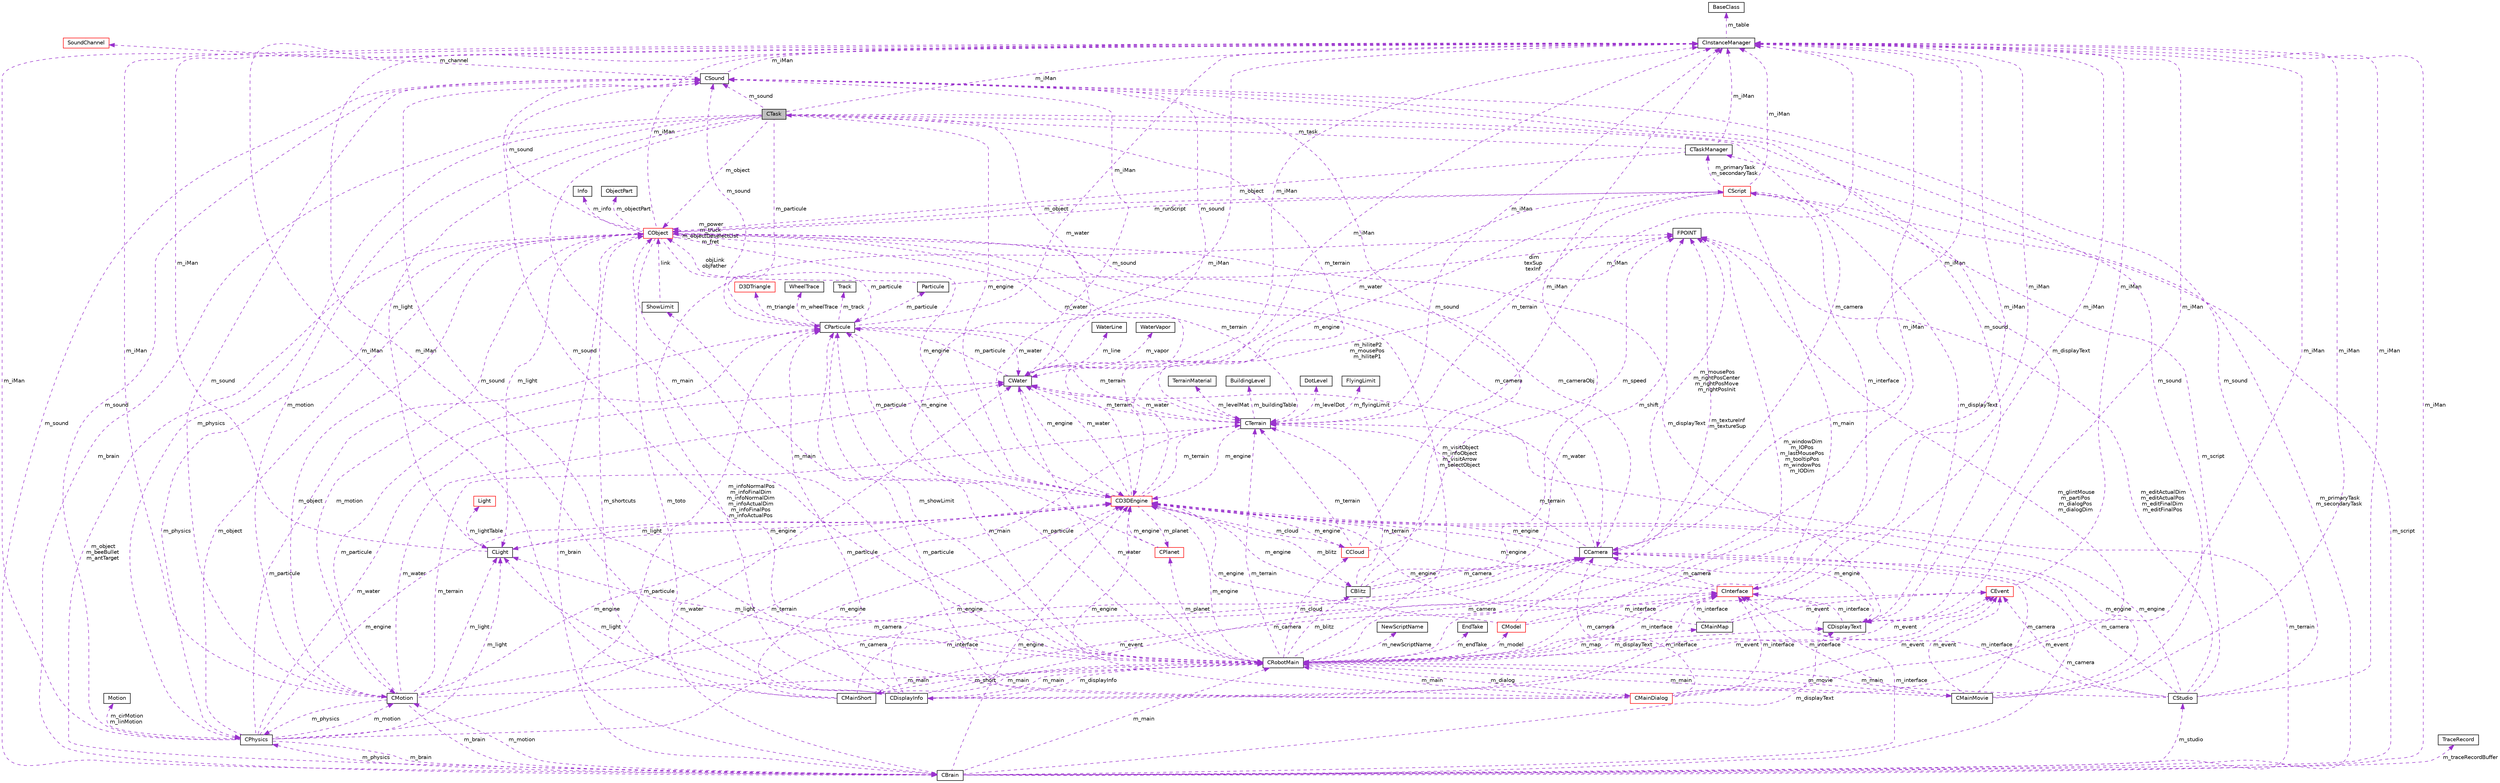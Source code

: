 digraph G
{
  edge [fontname="Helvetica",fontsize="10",labelfontname="Helvetica",labelfontsize="10"];
  node [fontname="Helvetica",fontsize="10",shape=record];
  Node1 [label="CTask",height=0.2,width=0.4,color="black", fillcolor="grey75", style="filled" fontcolor="black"];
  Node2 -> Node1 [dir="back",color="darkorchid3",fontsize="10",style="dashed",label=" m_particule" ,fontname="Helvetica"];
  Node2 [label="CParticule",height=0.2,width=0.4,color="black", fillcolor="white", style="filled",URL="$class_c_particule.html"];
  Node3 -> Node2 [dir="back",color="darkorchid3",fontsize="10",style="dashed",label=" m_water" ,fontname="Helvetica"];
  Node3 [label="CWater",height=0.2,width=0.4,color="black", fillcolor="white", style="filled",URL="$class_c_water.html"];
  Node2 -> Node3 [dir="back",color="darkorchid3",fontsize="10",style="dashed",label=" m_particule" ,fontname="Helvetica"];
  Node4 -> Node3 [dir="back",color="darkorchid3",fontsize="10",style="dashed",label=" m_iMan" ,fontname="Helvetica"];
  Node4 [label="CInstanceManager",height=0.2,width=0.4,color="black", fillcolor="white", style="filled",URL="$class_c_instance_manager.html"];
  Node5 -> Node4 [dir="back",color="darkorchid3",fontsize="10",style="dashed",label=" m_table" ,fontname="Helvetica"];
  Node5 [label="BaseClass",height=0.2,width=0.4,color="black", fillcolor="white", style="filled",URL="$struct_base_class.html"];
  Node6 -> Node3 [dir="back",color="darkorchid3",fontsize="10",style="dashed",label=" m_terrain" ,fontname="Helvetica"];
  Node6 [label="CTerrain",height=0.2,width=0.4,color="black", fillcolor="white", style="filled",URL="$class_c_terrain.html"];
  Node7 -> Node6 [dir="back",color="darkorchid3",fontsize="10",style="dashed",label=" m_levelMat" ,fontname="Helvetica"];
  Node7 [label="TerrainMaterial",height=0.2,width=0.4,color="black", fillcolor="white", style="filled",URL="$struct_terrain_material.html"];
  Node3 -> Node6 [dir="back",color="darkorchid3",fontsize="10",style="dashed",label=" m_water" ,fontname="Helvetica"];
  Node8 -> Node6 [dir="back",color="darkorchid3",fontsize="10",style="dashed",label=" m_buildingTable" ,fontname="Helvetica"];
  Node8 [label="BuildingLevel",height=0.2,width=0.4,color="black", fillcolor="white", style="filled",URL="$struct_building_level.html"];
  Node4 -> Node6 [dir="back",color="darkorchid3",fontsize="10",style="dashed",label=" m_iMan" ,fontname="Helvetica"];
  Node9 -> Node6 [dir="back",color="darkorchid3",fontsize="10",style="dashed",label=" m_levelDot" ,fontname="Helvetica"];
  Node9 [label="DotLevel",height=0.2,width=0.4,color="black", fillcolor="white", style="filled",URL="$struct_dot_level.html"];
  Node10 -> Node6 [dir="back",color="darkorchid3",fontsize="10",style="dashed",label=" m_engine" ,fontname="Helvetica"];
  Node10 [label="CD3DEngine",height=0.2,width=0.4,color="red", fillcolor="white", style="filled",URL="$class_c_d3_d_engine.html"];
  Node2 -> Node10 [dir="back",color="darkorchid3",fontsize="10",style="dashed",label=" m_particule" ,fontname="Helvetica"];
  Node3 -> Node10 [dir="back",color="darkorchid3",fontsize="10",style="dashed",label=" m_water" ,fontname="Helvetica"];
  Node11 -> Node10 [dir="back",color="darkorchid3",fontsize="10",style="dashed",label=" m_blitz" ,fontname="Helvetica"];
  Node11 [label="CBlitz",height=0.2,width=0.4,color="black", fillcolor="white", style="filled",URL="$class_c_blitz.html"];
  Node12 -> Node11 [dir="back",color="darkorchid3",fontsize="10",style="dashed",label=" m_camera" ,fontname="Helvetica"];
  Node12 [label="CCamera",height=0.2,width=0.4,color="black", fillcolor="white", style="filled",URL="$class_c_camera.html"];
  Node3 -> Node12 [dir="back",color="darkorchid3",fontsize="10",style="dashed",label=" m_water" ,fontname="Helvetica"];
  Node4 -> Node12 [dir="back",color="darkorchid3",fontsize="10",style="dashed",label=" m_iMan" ,fontname="Helvetica"];
  Node6 -> Node12 [dir="back",color="darkorchid3",fontsize="10",style="dashed",label=" m_terrain" ,fontname="Helvetica"];
  Node13 -> Node12 [dir="back",color="darkorchid3",fontsize="10",style="dashed",label=" m_mousePos\nm_rightPosCenter\nm_rightPosMove\nm_rightPosInit" ,fontname="Helvetica"];
  Node13 [label="FPOINT",height=0.2,width=0.4,color="black", fillcolor="white", style="filled",URL="$struct_f_p_o_i_n_t.html"];
  Node14 -> Node12 [dir="back",color="darkorchid3",fontsize="10",style="dashed",label=" m_cameraObj" ,fontname="Helvetica"];
  Node14 [label="CObject",height=0.2,width=0.4,color="red", fillcolor="white", style="filled",URL="$class_c_object.html"];
  Node2 -> Node14 [dir="back",color="darkorchid3",fontsize="10",style="dashed",label=" m_particule" ,fontname="Helvetica"];
  Node15 -> Node14 [dir="back",color="darkorchid3",fontsize="10",style="dashed",label=" m_runScript" ,fontname="Helvetica"];
  Node15 [label="CScript",height=0.2,width=0.4,color="red", fillcolor="white", style="filled",URL="$class_c_script.html"];
  Node3 -> Node15 [dir="back",color="darkorchid3",fontsize="10",style="dashed",label=" m_water" ,fontname="Helvetica"];
  Node16 -> Node15 [dir="back",color="darkorchid3",fontsize="10",style="dashed",label=" m_primaryTask\nm_secondaryTask" ,fontname="Helvetica"];
  Node16 [label="CTaskManager",height=0.2,width=0.4,color="black", fillcolor="white", style="filled",URL="$class_c_task_manager.html"];
  Node1 -> Node16 [dir="back",color="darkorchid3",fontsize="10",style="dashed",label=" m_task" ,fontname="Helvetica"];
  Node4 -> Node16 [dir="back",color="darkorchid3",fontsize="10",style="dashed",label=" m_iMan" ,fontname="Helvetica"];
  Node14 -> Node16 [dir="back",color="darkorchid3",fontsize="10",style="dashed",label=" m_object" ,fontname="Helvetica"];
  Node17 -> Node15 [dir="back",color="darkorchid3",fontsize="10",style="dashed",label=" m_displayText" ,fontname="Helvetica"];
  Node17 [label="CDisplayText",height=0.2,width=0.4,color="black", fillcolor="white", style="filled",URL="$class_c_display_text.html"];
  Node18 -> Node17 [dir="back",color="darkorchid3",fontsize="10",style="dashed",label=" m_interface" ,fontname="Helvetica"];
  Node18 [label="CInterface",height=0.2,width=0.4,color="red", fillcolor="white", style="filled",URL="$class_c_interface.html"];
  Node12 -> Node18 [dir="back",color="darkorchid3",fontsize="10",style="dashed",label=" m_camera" ,fontname="Helvetica"];
  Node4 -> Node18 [dir="back",color="darkorchid3",fontsize="10",style="dashed",label=" m_iMan" ,fontname="Helvetica"];
  Node10 -> Node18 [dir="back",color="darkorchid3",fontsize="10",style="dashed",label=" m_engine" ,fontname="Helvetica"];
  Node4 -> Node17 [dir="back",color="darkorchid3",fontsize="10",style="dashed",label=" m_iMan" ,fontname="Helvetica"];
  Node19 -> Node17 [dir="back",color="darkorchid3",fontsize="10",style="dashed",label=" m_sound" ,fontname="Helvetica"];
  Node19 [label="CSound",height=0.2,width=0.4,color="black", fillcolor="white", style="filled",URL="$class_c_sound.html"];
  Node4 -> Node19 [dir="back",color="darkorchid3",fontsize="10",style="dashed",label=" m_iMan" ,fontname="Helvetica"];
  Node20 -> Node19 [dir="back",color="darkorchid3",fontsize="10",style="dashed",label=" m_channel" ,fontname="Helvetica"];
  Node20 [label="SoundChannel",height=0.2,width=0.4,color="red", fillcolor="white", style="filled",URL="$struct_sound_channel.html"];
  Node10 -> Node17 [dir="back",color="darkorchid3",fontsize="10",style="dashed",label=" m_engine" ,fontname="Helvetica"];
  Node21 -> Node15 [dir="back",color="darkorchid3",fontsize="10",style="dashed",label=" m_main" ,fontname="Helvetica"];
  Node21 [label="CRobotMain",height=0.2,width=0.4,color="black", fillcolor="white", style="filled",URL="$class_c_robot_main.html"];
  Node2 -> Node21 [dir="back",color="darkorchid3",fontsize="10",style="dashed",label=" m_particule" ,fontname="Helvetica"];
  Node3 -> Node21 [dir="back",color="darkorchid3",fontsize="10",style="dashed",label=" m_water" ,fontname="Helvetica"];
  Node22 -> Node21 [dir="back",color="darkorchid3",fontsize="10",style="dashed",label=" m_showLimit" ,fontname="Helvetica"];
  Node22 [label="ShowLimit",height=0.2,width=0.4,color="black", fillcolor="white", style="filled",URL="$struct_show_limit.html"];
  Node14 -> Node22 [dir="back",color="darkorchid3",fontsize="10",style="dashed",label=" link" ,fontname="Helvetica"];
  Node23 -> Node21 [dir="back",color="darkorchid3",fontsize="10",style="dashed",label=" m_light" ,fontname="Helvetica"];
  Node23 [label="CLight",height=0.2,width=0.4,color="black", fillcolor="white", style="filled",URL="$class_c_light.html"];
  Node24 -> Node23 [dir="back",color="darkorchid3",fontsize="10",style="dashed",label=" m_lightTable" ,fontname="Helvetica"];
  Node24 [label="Light",height=0.2,width=0.4,color="red", fillcolor="white", style="filled",URL="$struct_light.html"];
  Node4 -> Node23 [dir="back",color="darkorchid3",fontsize="10",style="dashed",label=" m_iMan" ,fontname="Helvetica"];
  Node10 -> Node23 [dir="back",color="darkorchid3",fontsize="10",style="dashed",label=" m_engine" ,fontname="Helvetica"];
  Node11 -> Node21 [dir="back",color="darkorchid3",fontsize="10",style="dashed",label=" m_blitz" ,fontname="Helvetica"];
  Node25 -> Node21 [dir="back",color="darkorchid3",fontsize="10",style="dashed",label=" m_cloud" ,fontname="Helvetica"];
  Node25 [label="CCloud",height=0.2,width=0.4,color="red", fillcolor="white", style="filled",URL="$class_c_cloud.html"];
  Node4 -> Node25 [dir="back",color="darkorchid3",fontsize="10",style="dashed",label=" m_iMan" ,fontname="Helvetica"];
  Node6 -> Node25 [dir="back",color="darkorchid3",fontsize="10",style="dashed",label=" m_terrain" ,fontname="Helvetica"];
  Node13 -> Node25 [dir="back",color="darkorchid3",fontsize="10",style="dashed",label=" m_speed" ,fontname="Helvetica"];
  Node10 -> Node25 [dir="back",color="darkorchid3",fontsize="10",style="dashed",label=" m_engine" ,fontname="Helvetica"];
  Node26 -> Node21 [dir="back",color="darkorchid3",fontsize="10",style="dashed",label=" m_dialog" ,fontname="Helvetica"];
  Node26 [label="CMainDialog",height=0.2,width=0.4,color="red", fillcolor="white", style="filled",URL="$class_c_main_dialog.html"];
  Node2 -> Node26 [dir="back",color="darkorchid3",fontsize="10",style="dashed",label=" m_particule" ,fontname="Helvetica"];
  Node12 -> Node26 [dir="back",color="darkorchid3",fontsize="10",style="dashed",label=" m_camera" ,fontname="Helvetica"];
  Node18 -> Node26 [dir="back",color="darkorchid3",fontsize="10",style="dashed",label=" m_interface" ,fontname="Helvetica"];
  Node21 -> Node26 [dir="back",color="darkorchid3",fontsize="10",style="dashed",label=" m_main" ,fontname="Helvetica"];
  Node4 -> Node26 [dir="back",color="darkorchid3",fontsize="10",style="dashed",label=" m_iMan" ,fontname="Helvetica"];
  Node27 -> Node26 [dir="back",color="darkorchid3",fontsize="10",style="dashed",label=" m_event" ,fontname="Helvetica"];
  Node27 [label="CEvent",height=0.2,width=0.4,color="red", fillcolor="white", style="filled",URL="$class_c_event.html"];
  Node4 -> Node27 [dir="back",color="darkorchid3",fontsize="10",style="dashed",label=" m_iMan" ,fontname="Helvetica"];
  Node13 -> Node26 [dir="back",color="darkorchid3",fontsize="10",style="dashed",label=" m_glintMouse\nm_partiPos\nm_dialogPos\nm_dialogDim" ,fontname="Helvetica"];
  Node19 -> Node26 [dir="back",color="darkorchid3",fontsize="10",style="dashed",label=" m_sound" ,fontname="Helvetica"];
  Node10 -> Node26 [dir="back",color="darkorchid3",fontsize="10",style="dashed",label=" m_engine" ,fontname="Helvetica"];
  Node12 -> Node21 [dir="back",color="darkorchid3",fontsize="10",style="dashed",label=" m_camera" ,fontname="Helvetica"];
  Node28 -> Node21 [dir="back",color="darkorchid3",fontsize="10",style="dashed",label=" m_movie" ,fontname="Helvetica"];
  Node28 [label="CMainMovie",height=0.2,width=0.4,color="black", fillcolor="white", style="filled",URL="$class_c_main_movie.html"];
  Node12 -> Node28 [dir="back",color="darkorchid3",fontsize="10",style="dashed",label=" m_camera" ,fontname="Helvetica"];
  Node21 -> Node28 [dir="back",color="darkorchid3",fontsize="10",style="dashed",label=" m_main" ,fontname="Helvetica"];
  Node18 -> Node28 [dir="back",color="darkorchid3",fontsize="10",style="dashed",label=" m_interface" ,fontname="Helvetica"];
  Node4 -> Node28 [dir="back",color="darkorchid3",fontsize="10",style="dashed",label=" m_iMan" ,fontname="Helvetica"];
  Node27 -> Node28 [dir="back",color="darkorchid3",fontsize="10",style="dashed",label=" m_event" ,fontname="Helvetica"];
  Node19 -> Node28 [dir="back",color="darkorchid3",fontsize="10",style="dashed",label=" m_sound" ,fontname="Helvetica"];
  Node10 -> Node28 [dir="back",color="darkorchid3",fontsize="10",style="dashed",label=" m_engine" ,fontname="Helvetica"];
  Node17 -> Node21 [dir="back",color="darkorchid3",fontsize="10",style="dashed",label=" m_displayText" ,fontname="Helvetica"];
  Node18 -> Node21 [dir="back",color="darkorchid3",fontsize="10",style="dashed",label=" m_interface" ,fontname="Helvetica"];
  Node29 -> Node21 [dir="back",color="darkorchid3",fontsize="10",style="dashed",label=" m_model" ,fontname="Helvetica"];
  Node29 [label="CModel",height=0.2,width=0.4,color="red", fillcolor="white", style="filled",URL="$class_c_model.html"];
  Node18 -> Node29 [dir="back",color="darkorchid3",fontsize="10",style="dashed",label=" m_interface" ,fontname="Helvetica"];
  Node4 -> Node29 [dir="back",color="darkorchid3",fontsize="10",style="dashed",label=" m_iMan" ,fontname="Helvetica"];
  Node13 -> Node29 [dir="back",color="darkorchid3",fontsize="10",style="dashed",label=" m_textureInf\nm_textureSup" ,fontname="Helvetica"];
  Node10 -> Node29 [dir="back",color="darkorchid3",fontsize="10",style="dashed",label=" m_engine" ,fontname="Helvetica"];
  Node4 -> Node21 [dir="back",color="darkorchid3",fontsize="10",style="dashed",label=" m_iMan" ,fontname="Helvetica"];
  Node30 -> Node21 [dir="back",color="darkorchid3",fontsize="10",style="dashed",label=" m_newScriptName" ,fontname="Helvetica"];
  Node30 [label="NewScriptName",height=0.2,width=0.4,color="black", fillcolor="white", style="filled",URL="$struct_new_script_name.html"];
  Node27 -> Node21 [dir="back",color="darkorchid3",fontsize="10",style="dashed",label=" m_event" ,fontname="Helvetica"];
  Node6 -> Node21 [dir="back",color="darkorchid3",fontsize="10",style="dashed",label=" m_terrain" ,fontname="Helvetica"];
  Node13 -> Node21 [dir="back",color="darkorchid3",fontsize="10",style="dashed",label=" m_windowDim\nm_IOPos\nm_lastMousePos\nm_tooltipPos\nm_windowPos\nm_IODim" ,fontname="Helvetica"];
  Node31 -> Node21 [dir="back",color="darkorchid3",fontsize="10",style="dashed",label=" m_short" ,fontname="Helvetica"];
  Node31 [label="CMainShort",height=0.2,width=0.4,color="black", fillcolor="white", style="filled",URL="$class_c_main_short.html"];
  Node21 -> Node31 [dir="back",color="darkorchid3",fontsize="10",style="dashed",label=" m_main" ,fontname="Helvetica"];
  Node18 -> Node31 [dir="back",color="darkorchid3",fontsize="10",style="dashed",label=" m_interface" ,fontname="Helvetica"];
  Node4 -> Node31 [dir="back",color="darkorchid3",fontsize="10",style="dashed",label=" m_iMan" ,fontname="Helvetica"];
  Node27 -> Node31 [dir="back",color="darkorchid3",fontsize="10",style="dashed",label=" m_event" ,fontname="Helvetica"];
  Node14 -> Node31 [dir="back",color="darkorchid3",fontsize="10",style="dashed",label=" m_shortcuts" ,fontname="Helvetica"];
  Node10 -> Node31 [dir="back",color="darkorchid3",fontsize="10",style="dashed",label=" m_engine" ,fontname="Helvetica"];
  Node19 -> Node21 [dir="back",color="darkorchid3",fontsize="10",style="dashed",label=" m_sound" ,fontname="Helvetica"];
  Node32 -> Node21 [dir="back",color="darkorchid3",fontsize="10",style="dashed",label=" m_planet" ,fontname="Helvetica"];
  Node32 [label="CPlanet",height=0.2,width=0.4,color="red", fillcolor="white", style="filled",URL="$class_c_planet.html"];
  Node4 -> Node32 [dir="back",color="darkorchid3",fontsize="10",style="dashed",label=" m_iMan" ,fontname="Helvetica"];
  Node10 -> Node32 [dir="back",color="darkorchid3",fontsize="10",style="dashed",label=" m_engine" ,fontname="Helvetica"];
  Node14 -> Node21 [dir="back",color="darkorchid3",fontsize="10",style="dashed",label=" m_visitObject\nm_infoObject\nm_visitArrow\nm_selectObject" ,fontname="Helvetica"];
  Node10 -> Node21 [dir="back",color="darkorchid3",fontsize="10",style="dashed",label=" m_engine" ,fontname="Helvetica"];
  Node33 -> Node21 [dir="back",color="darkorchid3",fontsize="10",style="dashed",label=" m_endTake" ,fontname="Helvetica"];
  Node33 [label="EndTake",height=0.2,width=0.4,color="black", fillcolor="white", style="filled",URL="$struct_end_take.html"];
  Node34 -> Node21 [dir="back",color="darkorchid3",fontsize="10",style="dashed",label=" m_displayInfo" ,fontname="Helvetica"];
  Node34 [label="CDisplayInfo",height=0.2,width=0.4,color="black", fillcolor="white", style="filled",URL="$class_c_display_info.html"];
  Node2 -> Node34 [dir="back",color="darkorchid3",fontsize="10",style="dashed",label=" m_particule" ,fontname="Helvetica"];
  Node23 -> Node34 [dir="back",color="darkorchid3",fontsize="10",style="dashed",label=" m_light" ,fontname="Helvetica"];
  Node12 -> Node34 [dir="back",color="darkorchid3",fontsize="10",style="dashed",label=" m_camera" ,fontname="Helvetica"];
  Node18 -> Node34 [dir="back",color="darkorchid3",fontsize="10",style="dashed",label=" m_interface" ,fontname="Helvetica"];
  Node21 -> Node34 [dir="back",color="darkorchid3",fontsize="10",style="dashed",label=" m_main" ,fontname="Helvetica"];
  Node4 -> Node34 [dir="back",color="darkorchid3",fontsize="10",style="dashed",label=" m_iMan" ,fontname="Helvetica"];
  Node27 -> Node34 [dir="back",color="darkorchid3",fontsize="10",style="dashed",label=" m_event" ,fontname="Helvetica"];
  Node13 -> Node34 [dir="back",color="darkorchid3",fontsize="10",style="dashed",label=" m_infoNormalPos\nm_infoFinalDim\nm_infoNormalDim\nm_infoActualDim\nm_infoFinalPos\nm_infoActualPos" ,fontname="Helvetica"];
  Node14 -> Node34 [dir="back",color="darkorchid3",fontsize="10",style="dashed",label=" m_toto" ,fontname="Helvetica"];
  Node10 -> Node34 [dir="back",color="darkorchid3",fontsize="10",style="dashed",label=" m_engine" ,fontname="Helvetica"];
  Node35 -> Node21 [dir="back",color="darkorchid3",fontsize="10",style="dashed",label=" m_map" ,fontname="Helvetica"];
  Node35 [label="CMainMap",height=0.2,width=0.4,color="black", fillcolor="white", style="filled",URL="$class_c_main_map.html"];
  Node18 -> Node35 [dir="back",color="darkorchid3",fontsize="10",style="dashed",label=" m_interface" ,fontname="Helvetica"];
  Node4 -> Node35 [dir="back",color="darkorchid3",fontsize="10",style="dashed",label=" m_iMan" ,fontname="Helvetica"];
  Node27 -> Node35 [dir="back",color="darkorchid3",fontsize="10",style="dashed",label=" m_event" ,fontname="Helvetica"];
  Node10 -> Node35 [dir="back",color="darkorchid3",fontsize="10",style="dashed",label=" m_engine" ,fontname="Helvetica"];
  Node18 -> Node15 [dir="back",color="darkorchid3",fontsize="10",style="dashed",label=" m_interface" ,fontname="Helvetica"];
  Node4 -> Node15 [dir="back",color="darkorchid3",fontsize="10",style="dashed",label=" m_iMan" ,fontname="Helvetica"];
  Node6 -> Node15 [dir="back",color="darkorchid3",fontsize="10",style="dashed",label=" m_terrain" ,fontname="Helvetica"];
  Node14 -> Node15 [dir="back",color="darkorchid3",fontsize="10",style="dashed",label=" m_object" ,fontname="Helvetica"];
  Node10 -> Node15 [dir="back",color="darkorchid3",fontsize="10",style="dashed",label=" m_engine" ,fontname="Helvetica"];
  Node3 -> Node14 [dir="back",color="darkorchid3",fontsize="10",style="dashed",label=" m_water" ,fontname="Helvetica"];
  Node23 -> Node14 [dir="back",color="darkorchid3",fontsize="10",style="dashed",label=" m_light" ,fontname="Helvetica"];
  Node36 -> Node14 [dir="back",color="darkorchid3",fontsize="10",style="dashed",label=" m_brain" ,fontname="Helvetica"];
  Node36 [label="CBrain",height=0.2,width=0.4,color="black", fillcolor="white", style="filled",URL="$class_c_brain.html"];
  Node2 -> Node36 [dir="back",color="darkorchid3",fontsize="10",style="dashed",label=" m_particule" ,fontname="Helvetica"];
  Node15 -> Node36 [dir="back",color="darkorchid3",fontsize="10",style="dashed",label=" m_script" ,fontname="Helvetica"];
  Node3 -> Node36 [dir="back",color="darkorchid3",fontsize="10",style="dashed",label=" m_water" ,fontname="Helvetica"];
  Node16 -> Node36 [dir="back",color="darkorchid3",fontsize="10",style="dashed",label=" m_primaryTask\nm_secondaryTask" ,fontname="Helvetica"];
  Node12 -> Node36 [dir="back",color="darkorchid3",fontsize="10",style="dashed",label=" m_camera" ,fontname="Helvetica"];
  Node17 -> Node36 [dir="back",color="darkorchid3",fontsize="10",style="dashed",label=" m_displayText" ,fontname="Helvetica"];
  Node21 -> Node36 [dir="back",color="darkorchid3",fontsize="10",style="dashed",label=" m_main" ,fontname="Helvetica"];
  Node18 -> Node36 [dir="back",color="darkorchid3",fontsize="10",style="dashed",label=" m_interface" ,fontname="Helvetica"];
  Node4 -> Node36 [dir="back",color="darkorchid3",fontsize="10",style="dashed",label=" m_iMan" ,fontname="Helvetica"];
  Node6 -> Node36 [dir="back",color="darkorchid3",fontsize="10",style="dashed",label=" m_terrain" ,fontname="Helvetica"];
  Node37 -> Node36 [dir="back",color="darkorchid3",fontsize="10",style="dashed",label=" m_physics" ,fontname="Helvetica"];
  Node37 [label="CPhysics",height=0.2,width=0.4,color="black", fillcolor="white", style="filled",URL="$class_c_physics.html"];
  Node2 -> Node37 [dir="back",color="darkorchid3",fontsize="10",style="dashed",label=" m_particule" ,fontname="Helvetica"];
  Node3 -> Node37 [dir="back",color="darkorchid3",fontsize="10",style="dashed",label=" m_water" ,fontname="Helvetica"];
  Node23 -> Node37 [dir="back",color="darkorchid3",fontsize="10",style="dashed",label=" m_light" ,fontname="Helvetica"];
  Node36 -> Node37 [dir="back",color="darkorchid3",fontsize="10",style="dashed",label=" m_brain" ,fontname="Helvetica"];
  Node12 -> Node37 [dir="back",color="darkorchid3",fontsize="10",style="dashed",label=" m_camera" ,fontname="Helvetica"];
  Node38 -> Node37 [dir="back",color="darkorchid3",fontsize="10",style="dashed",label=" m_cirMotion\nm_linMotion" ,fontname="Helvetica"];
  Node38 [label="Motion",height=0.2,width=0.4,color="black", fillcolor="white", style="filled",URL="$struct_motion.html"];
  Node4 -> Node37 [dir="back",color="darkorchid3",fontsize="10",style="dashed",label=" m_iMan" ,fontname="Helvetica"];
  Node6 -> Node37 [dir="back",color="darkorchid3",fontsize="10",style="dashed",label=" m_terrain" ,fontname="Helvetica"];
  Node19 -> Node37 [dir="back",color="darkorchid3",fontsize="10",style="dashed",label=" m_sound" ,fontname="Helvetica"];
  Node39 -> Node37 [dir="back",color="darkorchid3",fontsize="10",style="dashed",label=" m_motion" ,fontname="Helvetica"];
  Node39 [label="CMotion",height=0.2,width=0.4,color="black", fillcolor="white", style="filled",URL="$class_c_motion.html"];
  Node2 -> Node39 [dir="back",color="darkorchid3",fontsize="10",style="dashed",label=" m_particule" ,fontname="Helvetica"];
  Node3 -> Node39 [dir="back",color="darkorchid3",fontsize="10",style="dashed",label=" m_water" ,fontname="Helvetica"];
  Node23 -> Node39 [dir="back",color="darkorchid3",fontsize="10",style="dashed",label=" m_light" ,fontname="Helvetica"];
  Node36 -> Node39 [dir="back",color="darkorchid3",fontsize="10",style="dashed",label=" m_brain" ,fontname="Helvetica"];
  Node12 -> Node39 [dir="back",color="darkorchid3",fontsize="10",style="dashed",label=" m_camera" ,fontname="Helvetica"];
  Node21 -> Node39 [dir="back",color="darkorchid3",fontsize="10",style="dashed",label=" m_main" ,fontname="Helvetica"];
  Node4 -> Node39 [dir="back",color="darkorchid3",fontsize="10",style="dashed",label=" m_iMan" ,fontname="Helvetica"];
  Node6 -> Node39 [dir="back",color="darkorchid3",fontsize="10",style="dashed",label=" m_terrain" ,fontname="Helvetica"];
  Node37 -> Node39 [dir="back",color="darkorchid3",fontsize="10",style="dashed",label=" m_physics" ,fontname="Helvetica"];
  Node19 -> Node39 [dir="back",color="darkorchid3",fontsize="10",style="dashed",label=" m_sound" ,fontname="Helvetica"];
  Node14 -> Node39 [dir="back",color="darkorchid3",fontsize="10",style="dashed",label=" m_object" ,fontname="Helvetica"];
  Node10 -> Node39 [dir="back",color="darkorchid3",fontsize="10",style="dashed",label=" m_engine" ,fontname="Helvetica"];
  Node14 -> Node37 [dir="back",color="darkorchid3",fontsize="10",style="dashed",label=" m_object" ,fontname="Helvetica"];
  Node10 -> Node37 [dir="back",color="darkorchid3",fontsize="10",style="dashed",label=" m_engine" ,fontname="Helvetica"];
  Node19 -> Node36 [dir="back",color="darkorchid3",fontsize="10",style="dashed",label=" m_sound" ,fontname="Helvetica"];
  Node40 -> Node36 [dir="back",color="darkorchid3",fontsize="10",style="dashed",label=" m_studio" ,fontname="Helvetica"];
  Node40 [label="CStudio",height=0.2,width=0.4,color="black", fillcolor="white", style="filled",URL="$class_c_studio.html"];
  Node15 -> Node40 [dir="back",color="darkorchid3",fontsize="10",style="dashed",label=" m_script" ,fontname="Helvetica"];
  Node12 -> Node40 [dir="back",color="darkorchid3",fontsize="10",style="dashed",label=" m_camera" ,fontname="Helvetica"];
  Node18 -> Node40 [dir="back",color="darkorchid3",fontsize="10",style="dashed",label=" m_interface" ,fontname="Helvetica"];
  Node21 -> Node40 [dir="back",color="darkorchid3",fontsize="10",style="dashed",label=" m_main" ,fontname="Helvetica"];
  Node4 -> Node40 [dir="back",color="darkorchid3",fontsize="10",style="dashed",label=" m_iMan" ,fontname="Helvetica"];
  Node27 -> Node40 [dir="back",color="darkorchid3",fontsize="10",style="dashed",label=" m_event" ,fontname="Helvetica"];
  Node13 -> Node40 [dir="back",color="darkorchid3",fontsize="10",style="dashed",label=" m_editActualDim\nm_editActualPos\nm_editFinalDim\nm_editFinalPos" ,fontname="Helvetica"];
  Node19 -> Node40 [dir="back",color="darkorchid3",fontsize="10",style="dashed",label=" m_sound" ,fontname="Helvetica"];
  Node10 -> Node40 [dir="back",color="darkorchid3",fontsize="10",style="dashed",label=" m_engine" ,fontname="Helvetica"];
  Node39 -> Node36 [dir="back",color="darkorchid3",fontsize="10",style="dashed",label=" m_motion" ,fontname="Helvetica"];
  Node14 -> Node36 [dir="back",color="darkorchid3",fontsize="10",style="dashed",label=" m_object\nm_beeBullet\nm_antTarget" ,fontname="Helvetica"];
  Node10 -> Node36 [dir="back",color="darkorchid3",fontsize="10",style="dashed",label=" m_engine" ,fontname="Helvetica"];
  Node41 -> Node36 [dir="back",color="darkorchid3",fontsize="10",style="dashed",label=" m_traceRecordBuffer" ,fontname="Helvetica"];
  Node41 [label="TraceRecord",height=0.2,width=0.4,color="black", fillcolor="white", style="filled",URL="$struct_trace_record.html"];
  Node12 -> Node14 [dir="back",color="darkorchid3",fontsize="10",style="dashed",label=" m_camera" ,fontname="Helvetica"];
  Node17 -> Node14 [dir="back",color="darkorchid3",fontsize="10",style="dashed",label=" m_displayText" ,fontname="Helvetica"];
  Node42 -> Node14 [dir="back",color="darkorchid3",fontsize="10",style="dashed",label=" m_objectPart" ,fontname="Helvetica"];
  Node42 [label="ObjectPart",height=0.2,width=0.4,color="black", fillcolor="white", style="filled",URL="$struct_object_part.html"];
  Node21 -> Node14 [dir="back",color="darkorchid3",fontsize="10",style="dashed",label=" m_main" ,fontname="Helvetica"];
  Node4 -> Node14 [dir="back",color="darkorchid3",fontsize="10",style="dashed",label=" m_iMan" ,fontname="Helvetica"];
  Node6 -> Node14 [dir="back",color="darkorchid3",fontsize="10",style="dashed",label=" m_terrain" ,fontname="Helvetica"];
  Node37 -> Node14 [dir="back",color="darkorchid3",fontsize="10",style="dashed",label=" m_physics" ,fontname="Helvetica"];
  Node43 -> Node14 [dir="back",color="darkorchid3",fontsize="10",style="dashed",label=" m_info" ,fontname="Helvetica"];
  Node43 [label="Info",height=0.2,width=0.4,color="black", fillcolor="white", style="filled",URL="$struct_info.html"];
  Node19 -> Node14 [dir="back",color="darkorchid3",fontsize="10",style="dashed",label=" m_sound" ,fontname="Helvetica"];
  Node39 -> Node14 [dir="back",color="darkorchid3",fontsize="10",style="dashed",label=" m_motion" ,fontname="Helvetica"];
  Node14 -> Node14 [dir="back",color="darkorchid3",fontsize="10",style="dashed",label=" m_power\nm_truck\nm_objectDeselectList\nm_fret" ,fontname="Helvetica"];
  Node10 -> Node14 [dir="back",color="darkorchid3",fontsize="10",style="dashed",label=" m_engine" ,fontname="Helvetica"];
  Node10 -> Node12 [dir="back",color="darkorchid3",fontsize="10",style="dashed",label=" m_engine" ,fontname="Helvetica"];
  Node4 -> Node11 [dir="back",color="darkorchid3",fontsize="10",style="dashed",label=" m_iMan" ,fontname="Helvetica"];
  Node6 -> Node11 [dir="back",color="darkorchid3",fontsize="10",style="dashed",label=" m_terrain" ,fontname="Helvetica"];
  Node13 -> Node11 [dir="back",color="darkorchid3",fontsize="10",style="dashed",label=" m_shift" ,fontname="Helvetica"];
  Node19 -> Node11 [dir="back",color="darkorchid3",fontsize="10",style="dashed",label=" m_sound" ,fontname="Helvetica"];
  Node10 -> Node11 [dir="back",color="darkorchid3",fontsize="10",style="dashed",label=" m_engine" ,fontname="Helvetica"];
  Node23 -> Node10 [dir="back",color="darkorchid3",fontsize="10",style="dashed",label=" m_light" ,fontname="Helvetica"];
  Node25 -> Node10 [dir="back",color="darkorchid3",fontsize="10",style="dashed",label=" m_cloud" ,fontname="Helvetica"];
  Node4 -> Node10 [dir="back",color="darkorchid3",fontsize="10",style="dashed",label=" m_iMan" ,fontname="Helvetica"];
  Node6 -> Node10 [dir="back",color="darkorchid3",fontsize="10",style="dashed",label=" m_terrain" ,fontname="Helvetica"];
  Node13 -> Node10 [dir="back",color="darkorchid3",fontsize="10",style="dashed",label=" m_hiliteP2\nm_mousePos\nm_hiliteP1" ,fontname="Helvetica"];
  Node19 -> Node10 [dir="back",color="darkorchid3",fontsize="10",style="dashed",label=" m_sound" ,fontname="Helvetica"];
  Node32 -> Node10 [dir="back",color="darkorchid3",fontsize="10",style="dashed",label=" m_planet" ,fontname="Helvetica"];
  Node44 -> Node6 [dir="back",color="darkorchid3",fontsize="10",style="dashed",label=" m_flyingLimit" ,fontname="Helvetica"];
  Node44 [label="FlyingLimit",height=0.2,width=0.4,color="black", fillcolor="white", style="filled",URL="$struct_flying_limit.html"];
  Node45 -> Node3 [dir="back",color="darkorchid3",fontsize="10",style="dashed",label=" m_line" ,fontname="Helvetica"];
  Node45 [label="WaterLine",height=0.2,width=0.4,color="black", fillcolor="white", style="filled",URL="$struct_water_line.html"];
  Node19 -> Node3 [dir="back",color="darkorchid3",fontsize="10",style="dashed",label=" m_sound" ,fontname="Helvetica"];
  Node46 -> Node3 [dir="back",color="darkorchid3",fontsize="10",style="dashed",label=" m_vapor" ,fontname="Helvetica"];
  Node46 [label="WaterVapor",height=0.2,width=0.4,color="black", fillcolor="white", style="filled",URL="$struct_water_vapor.html"];
  Node10 -> Node3 [dir="back",color="darkorchid3",fontsize="10",style="dashed",label=" m_engine" ,fontname="Helvetica"];
  Node21 -> Node2 [dir="back",color="darkorchid3",fontsize="10",style="dashed",label=" m_main" ,fontname="Helvetica"];
  Node4 -> Node2 [dir="back",color="darkorchid3",fontsize="10",style="dashed",label=" m_iMan" ,fontname="Helvetica"];
  Node47 -> Node2 [dir="back",color="darkorchid3",fontsize="10",style="dashed",label=" m_track" ,fontname="Helvetica"];
  Node47 [label="Track",height=0.2,width=0.4,color="black", fillcolor="white", style="filled",URL="$struct_track.html"];
  Node48 -> Node2 [dir="back",color="darkorchid3",fontsize="10",style="dashed",label=" m_particule" ,fontname="Helvetica"];
  Node48 [label="Particule",height=0.2,width=0.4,color="black", fillcolor="white", style="filled",URL="$struct_particule.html"];
  Node13 -> Node48 [dir="back",color="darkorchid3",fontsize="10",style="dashed",label=" dim\ntexSup\ntexInf" ,fontname="Helvetica"];
  Node14 -> Node48 [dir="back",color="darkorchid3",fontsize="10",style="dashed",label=" objLink\nobjFather" ,fontname="Helvetica"];
  Node6 -> Node2 [dir="back",color="darkorchid3",fontsize="10",style="dashed",label=" m_terrain" ,fontname="Helvetica"];
  Node19 -> Node2 [dir="back",color="darkorchid3",fontsize="10",style="dashed",label=" m_sound" ,fontname="Helvetica"];
  Node49 -> Node2 [dir="back",color="darkorchid3",fontsize="10",style="dashed",label=" m_triangle" ,fontname="Helvetica"];
  Node49 [label="D3DTriangle",height=0.2,width=0.4,color="red", fillcolor="white", style="filled",URL="$struct_d3_d_triangle.html"];
  Node10 -> Node2 [dir="back",color="darkorchid3",fontsize="10",style="dashed",label=" m_engine" ,fontname="Helvetica"];
  Node50 -> Node2 [dir="back",color="darkorchid3",fontsize="10",style="dashed",label=" m_wheelTrace" ,fontname="Helvetica"];
  Node50 [label="WheelTrace",height=0.2,width=0.4,color="black", fillcolor="white", style="filled",URL="$struct_wheel_trace.html"];
  Node3 -> Node1 [dir="back",color="darkorchid3",fontsize="10",style="dashed",label=" m_water" ,fontname="Helvetica"];
  Node23 -> Node1 [dir="back",color="darkorchid3",fontsize="10",style="dashed",label=" m_light" ,fontname="Helvetica"];
  Node36 -> Node1 [dir="back",color="darkorchid3",fontsize="10",style="dashed",label=" m_brain" ,fontname="Helvetica"];
  Node12 -> Node1 [dir="back",color="darkorchid3",fontsize="10",style="dashed",label=" m_camera" ,fontname="Helvetica"];
  Node17 -> Node1 [dir="back",color="darkorchid3",fontsize="10",style="dashed",label=" m_displayText" ,fontname="Helvetica"];
  Node21 -> Node1 [dir="back",color="darkorchid3",fontsize="10",style="dashed",label=" m_main" ,fontname="Helvetica"];
  Node4 -> Node1 [dir="back",color="darkorchid3",fontsize="10",style="dashed",label=" m_iMan" ,fontname="Helvetica"];
  Node6 -> Node1 [dir="back",color="darkorchid3",fontsize="10",style="dashed",label=" m_terrain" ,fontname="Helvetica"];
  Node37 -> Node1 [dir="back",color="darkorchid3",fontsize="10",style="dashed",label=" m_physics" ,fontname="Helvetica"];
  Node19 -> Node1 [dir="back",color="darkorchid3",fontsize="10",style="dashed",label=" m_sound" ,fontname="Helvetica"];
  Node39 -> Node1 [dir="back",color="darkorchid3",fontsize="10",style="dashed",label=" m_motion" ,fontname="Helvetica"];
  Node14 -> Node1 [dir="back",color="darkorchid3",fontsize="10",style="dashed",label=" m_object" ,fontname="Helvetica"];
  Node10 -> Node1 [dir="back",color="darkorchid3",fontsize="10",style="dashed",label=" m_engine" ,fontname="Helvetica"];
}
